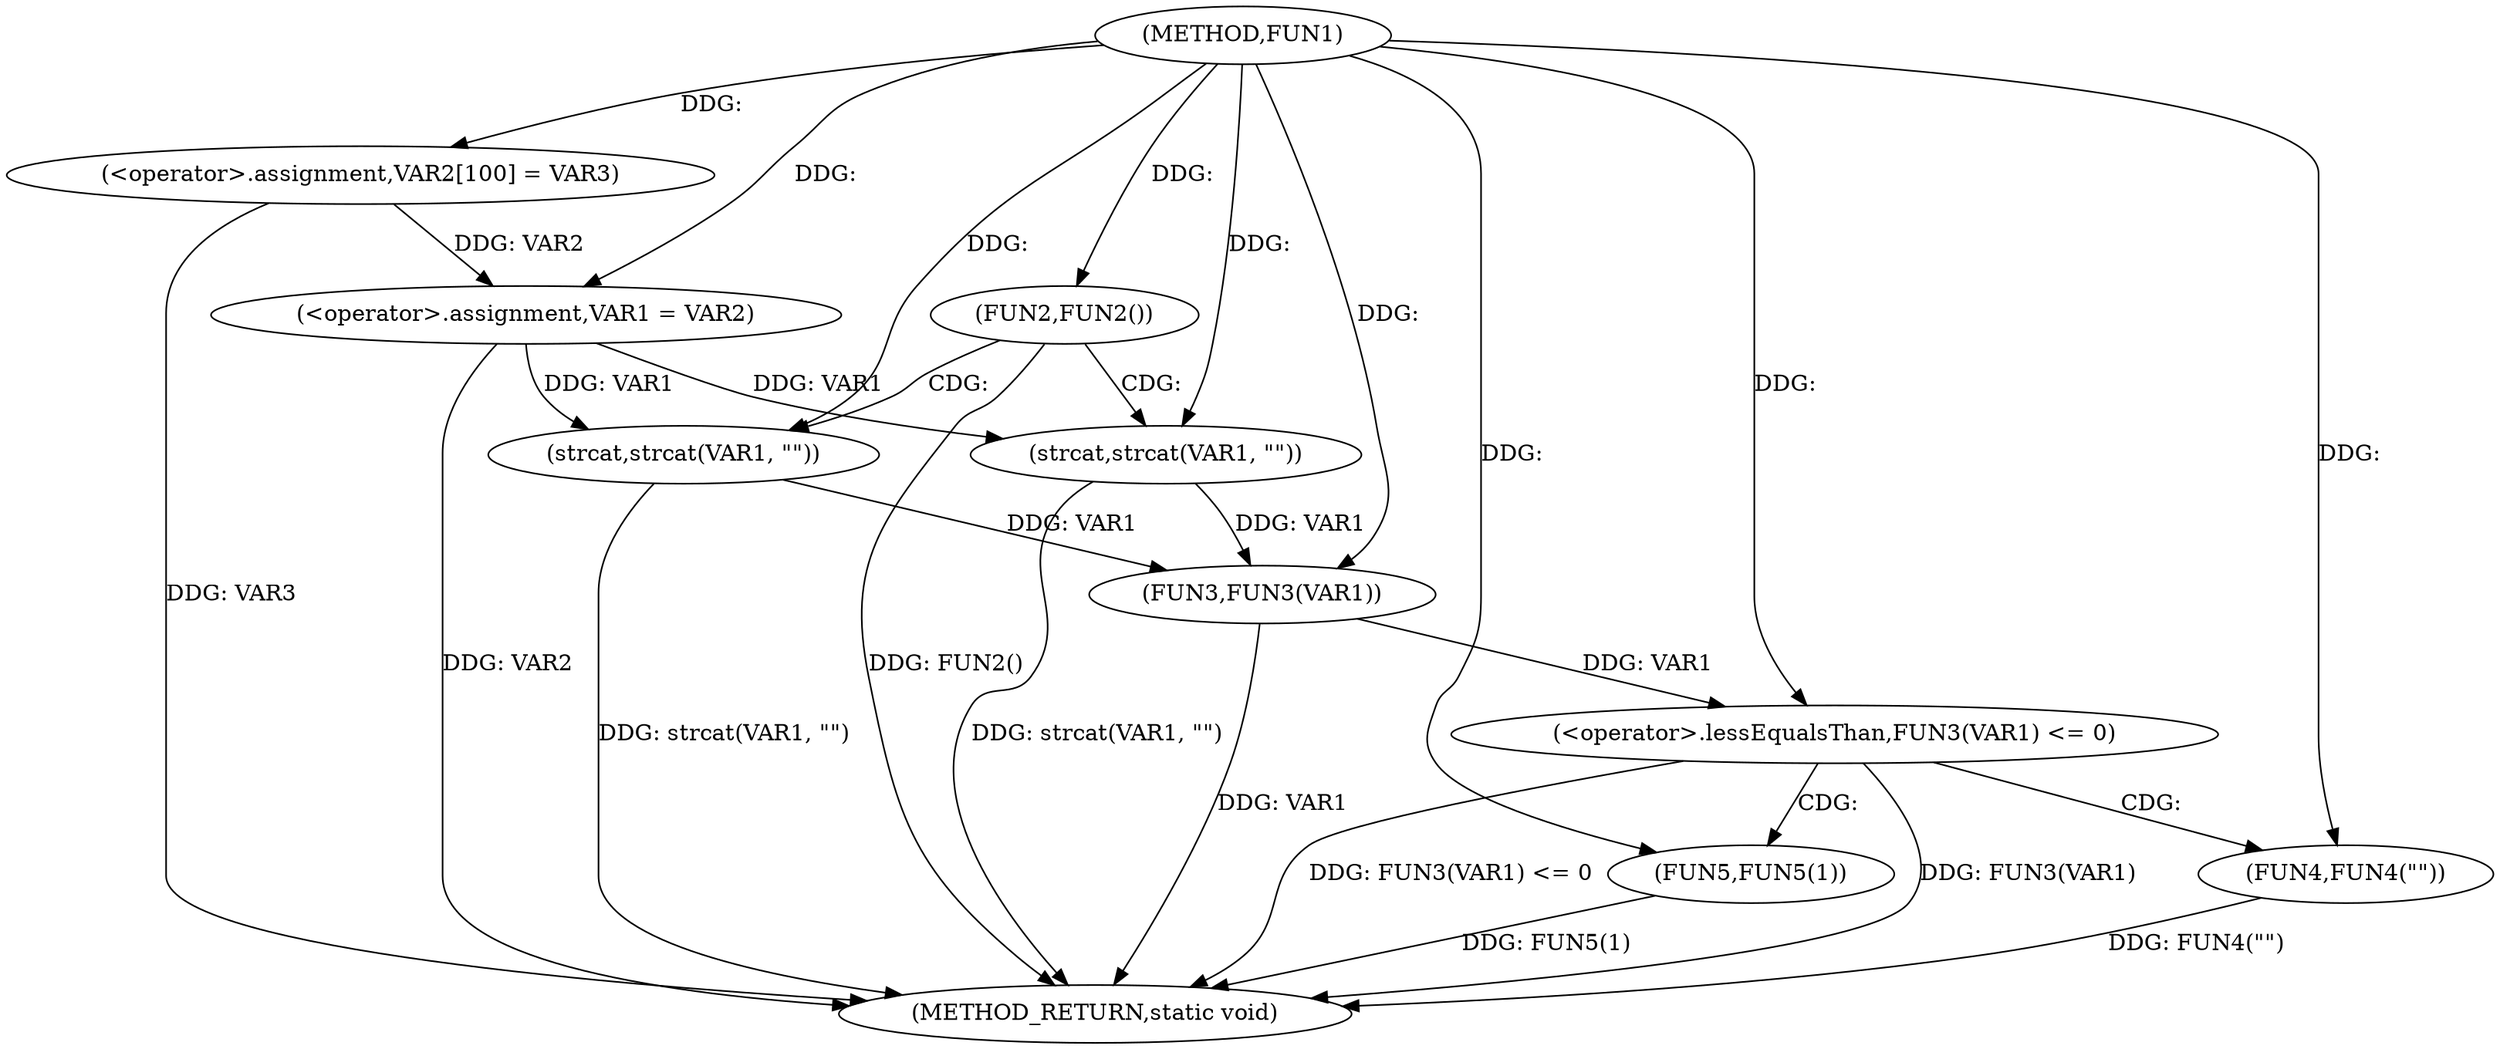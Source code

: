 digraph FUN1 {  
"1000100" [label = "(METHOD,FUN1)" ]
"1000131" [label = "(METHOD_RETURN,static void)" ]
"1000104" [label = "(<operator>.assignment,VAR2[100] = VAR3)" ]
"1000107" [label = "(<operator>.assignment,VAR1 = VAR2)" ]
"1000111" [label = "(FUN2,FUN2())" ]
"1000113" [label = "(strcat,strcat(VAR1, \"\"))" ]
"1000118" [label = "(strcat,strcat(VAR1, \"\"))" ]
"1000122" [label = "(<operator>.lessEqualsThan,FUN3(VAR1) <= 0)" ]
"1000123" [label = "(FUN3,FUN3(VAR1))" ]
"1000127" [label = "(FUN4,FUN4(\"\"))" ]
"1000129" [label = "(FUN5,FUN5(1))" ]
  "1000122" -> "1000131"  [ label = "DDG: FUN3(VAR1)"] 
  "1000129" -> "1000131"  [ label = "DDG: FUN5(1)"] 
  "1000127" -> "1000131"  [ label = "DDG: FUN4(\"\")"] 
  "1000118" -> "1000131"  [ label = "DDG: strcat(VAR1, \"\")"] 
  "1000113" -> "1000131"  [ label = "DDG: strcat(VAR1, \"\")"] 
  "1000122" -> "1000131"  [ label = "DDG: FUN3(VAR1) <= 0"] 
  "1000111" -> "1000131"  [ label = "DDG: FUN2()"] 
  "1000123" -> "1000131"  [ label = "DDG: VAR1"] 
  "1000104" -> "1000131"  [ label = "DDG: VAR3"] 
  "1000107" -> "1000131"  [ label = "DDG: VAR2"] 
  "1000100" -> "1000104"  [ label = "DDG: "] 
  "1000104" -> "1000107"  [ label = "DDG: VAR2"] 
  "1000100" -> "1000107"  [ label = "DDG: "] 
  "1000100" -> "1000111"  [ label = "DDG: "] 
  "1000107" -> "1000113"  [ label = "DDG: VAR1"] 
  "1000100" -> "1000113"  [ label = "DDG: "] 
  "1000107" -> "1000118"  [ label = "DDG: VAR1"] 
  "1000100" -> "1000118"  [ label = "DDG: "] 
  "1000123" -> "1000122"  [ label = "DDG: VAR1"] 
  "1000113" -> "1000123"  [ label = "DDG: VAR1"] 
  "1000118" -> "1000123"  [ label = "DDG: VAR1"] 
  "1000100" -> "1000123"  [ label = "DDG: "] 
  "1000100" -> "1000122"  [ label = "DDG: "] 
  "1000100" -> "1000127"  [ label = "DDG: "] 
  "1000100" -> "1000129"  [ label = "DDG: "] 
  "1000111" -> "1000113"  [ label = "CDG: "] 
  "1000111" -> "1000118"  [ label = "CDG: "] 
  "1000122" -> "1000129"  [ label = "CDG: "] 
  "1000122" -> "1000127"  [ label = "CDG: "] 
}
